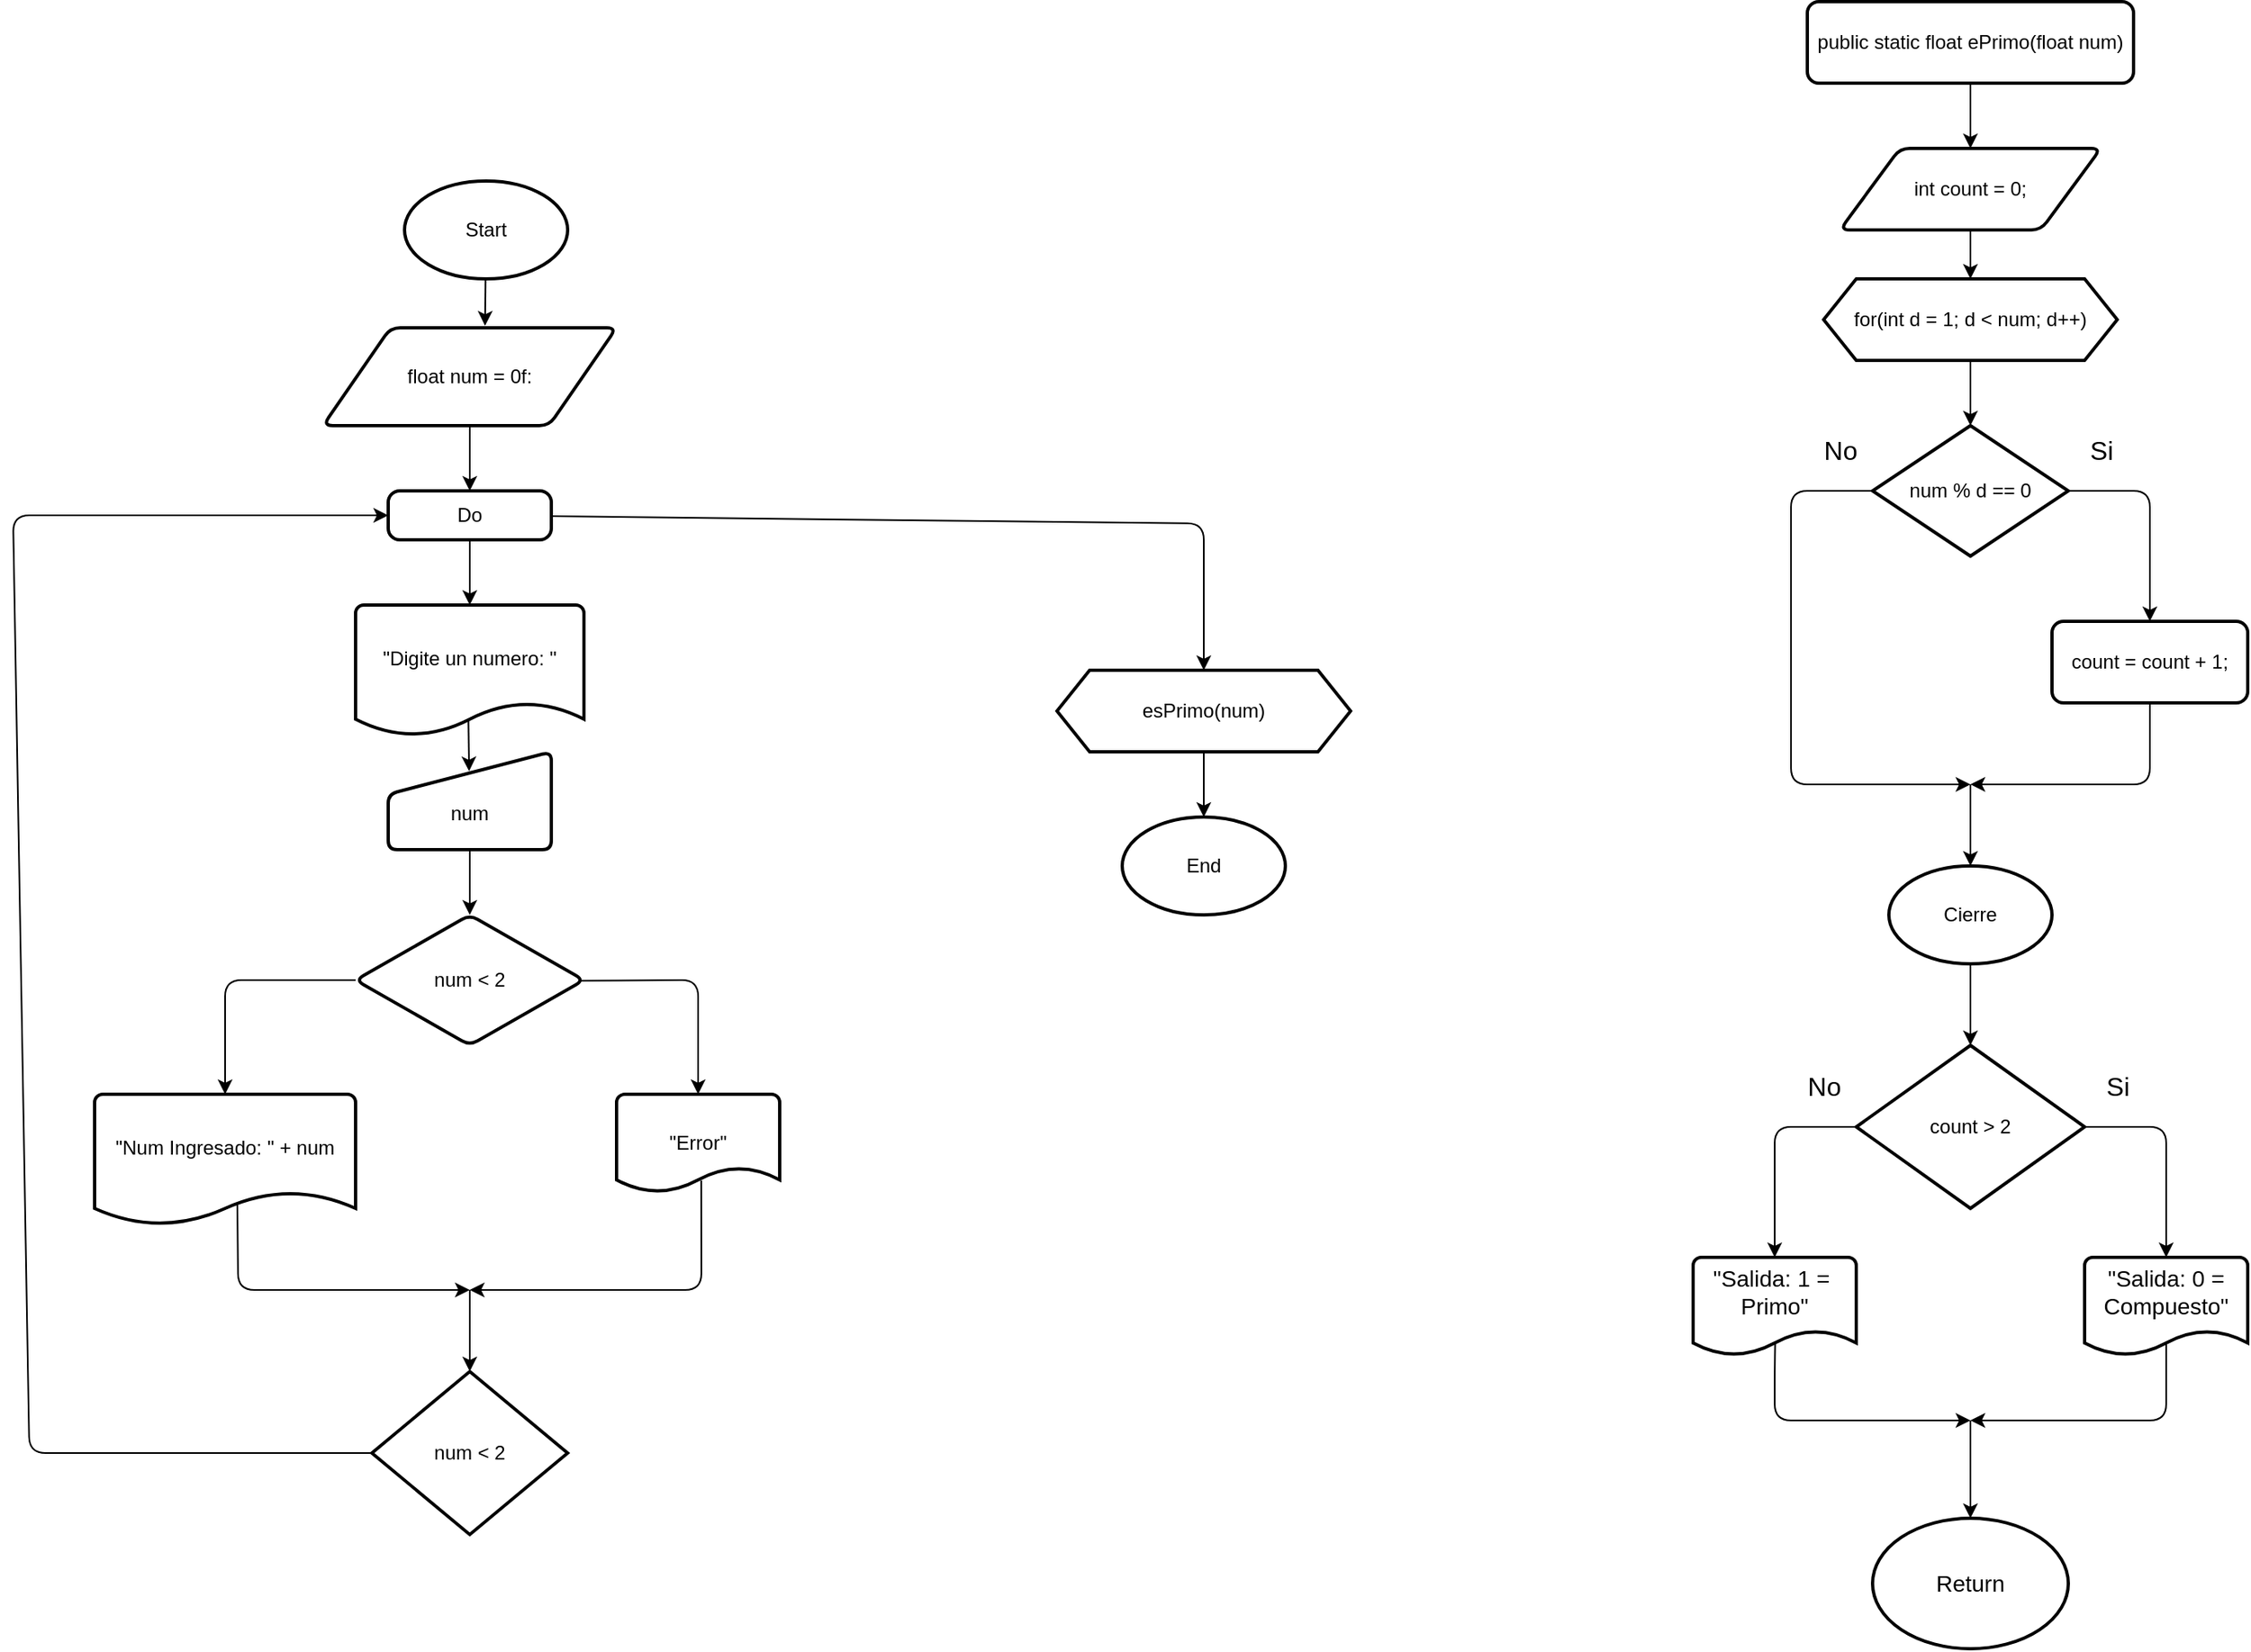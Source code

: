 <mxfile>
    <diagram id="1YrWOdeqcBVy9ykdTSkO" name="Page-1">
        <mxGraphModel dx="2623" dy="2021" grid="1" gridSize="10" guides="1" tooltips="1" connect="1" arrows="1" fold="1" page="1" pageScale="1" pageWidth="850" pageHeight="1100" math="0" shadow="0">
            <root>
                <mxCell id="0"/>
                <mxCell id="1" parent="0"/>
                <mxCell id="2" value="Start" style="strokeWidth=2;html=1;shape=mxgraph.flowchart.start_1;whiteSpace=wrap;" parent="1" vertex="1">
                    <mxGeometry x="80" y="30" width="100" height="60" as="geometry"/>
                </mxCell>
                <mxCell id="8" style="edgeStyle=none;html=1;" parent="1" source="22" target="7" edge="1">
                    <mxGeometry relative="1" as="geometry"/>
                </mxCell>
                <mxCell id="3" value="float num = 0f:" style="shape=parallelogram;html=1;strokeWidth=2;perimeter=parallelogramPerimeter;whiteSpace=wrap;rounded=1;arcSize=12;size=0.23;" parent="1" vertex="1">
                    <mxGeometry x="30" y="120" width="180" height="60" as="geometry"/>
                </mxCell>
                <mxCell id="6" style="edgeStyle=none;html=1;entryX=0.552;entryY=-0.021;entryDx=0;entryDy=0;entryPerimeter=0;" parent="1" source="2" target="3" edge="1">
                    <mxGeometry relative="1" as="geometry"/>
                </mxCell>
                <mxCell id="7" value="&quot;Digite un numero: &quot;&lt;div&gt;&lt;br&gt;&lt;/div&gt;" style="strokeWidth=2;html=1;shape=mxgraph.flowchart.document2;whiteSpace=wrap;size=0.25;" parent="1" vertex="1">
                    <mxGeometry x="50" y="290" width="140" height="80" as="geometry"/>
                </mxCell>
                <mxCell id="13" value="" style="edgeStyle=none;html=1;" edge="1" parent="1" source="10" target="12">
                    <mxGeometry relative="1" as="geometry"/>
                </mxCell>
                <mxCell id="10" value="&lt;div&gt;&lt;br&gt;&lt;/div&gt;&lt;div&gt;num&lt;/div&gt;" style="html=1;strokeWidth=2;shape=manualInput;whiteSpace=wrap;rounded=1;size=26;arcSize=11;" parent="1" vertex="1">
                    <mxGeometry x="70" y="380" width="100" height="60" as="geometry"/>
                </mxCell>
                <mxCell id="11" value="" style="edgeStyle=none;orthogonalLoop=1;jettySize=auto;html=1;exitX=0.494;exitY=0.881;exitDx=0;exitDy=0;exitPerimeter=0;entryX=0.496;entryY=0.198;entryDx=0;entryDy=0;entryPerimeter=0;" parent="1" source="7" target="10" edge="1">
                    <mxGeometry width="100" relative="1" as="geometry">
                        <mxPoint x="80" y="380" as="sourcePoint"/>
                        <mxPoint x="180" y="380" as="targetPoint"/>
                        <Array as="points"/>
                    </mxGeometry>
                </mxCell>
                <mxCell id="14" style="edgeStyle=none;html=1;entryX=0.5;entryY=0;entryDx=0;entryDy=0;entryPerimeter=0;" edge="1" parent="1" source="12" target="16">
                    <mxGeometry relative="1" as="geometry">
                        <mxPoint x="-30" y="520" as="targetPoint"/>
                        <Array as="points">
                            <mxPoint x="-30" y="520"/>
                        </Array>
                    </mxGeometry>
                </mxCell>
                <mxCell id="15" style="edgeStyle=none;html=1;entryX=0.5;entryY=0;entryDx=0;entryDy=0;entryPerimeter=0;exitX=0.975;exitY=0.505;exitDx=0;exitDy=0;exitPerimeter=0;" edge="1" parent="1" source="12" target="17">
                    <mxGeometry relative="1" as="geometry">
                        <mxPoint x="270" y="520" as="targetPoint"/>
                        <Array as="points">
                            <mxPoint x="260" y="520"/>
                        </Array>
                    </mxGeometry>
                </mxCell>
                <mxCell id="12" value="num &amp;lt; 2" style="rhombus;whiteSpace=wrap;html=1;strokeWidth=2;rounded=1;arcSize=11;" vertex="1" parent="1">
                    <mxGeometry x="50" y="480" width="140" height="80" as="geometry"/>
                </mxCell>
                <mxCell id="18" style="edgeStyle=none;html=1;exitX=0.547;exitY=0.847;exitDx=0;exitDy=0;exitPerimeter=0;" edge="1" parent="1" source="16">
                    <mxGeometry relative="1" as="geometry">
                        <mxPoint x="120" y="710" as="targetPoint"/>
                        <Array as="points">
                            <mxPoint x="-22" y="710"/>
                        </Array>
                    </mxGeometry>
                </mxCell>
                <mxCell id="16" value="&quot;Num Ingresado: &quot; + num&lt;div&gt;&lt;br&gt;&lt;/div&gt;" style="strokeWidth=2;html=1;shape=mxgraph.flowchart.document2;whiteSpace=wrap;size=0.25;" vertex="1" parent="1">
                    <mxGeometry x="-110" y="590" width="160" height="80" as="geometry"/>
                </mxCell>
                <mxCell id="19" style="edgeStyle=none;html=1;exitX=0.519;exitY=0.881;exitDx=0;exitDy=0;exitPerimeter=0;" edge="1" parent="1" source="17">
                    <mxGeometry relative="1" as="geometry">
                        <mxPoint x="120" y="710" as="targetPoint"/>
                        <Array as="points">
                            <mxPoint x="262" y="710"/>
                        </Array>
                    </mxGeometry>
                </mxCell>
                <mxCell id="17" value="&quot;Error&quot;" style="strokeWidth=2;html=1;shape=mxgraph.flowchart.document2;whiteSpace=wrap;size=0.25;" vertex="1" parent="1">
                    <mxGeometry x="210" y="590" width="100" height="60" as="geometry"/>
                </mxCell>
                <mxCell id="20" value="" style="edgeStyle=none;orthogonalLoop=1;jettySize=auto;html=1;" edge="1" parent="1">
                    <mxGeometry width="100" relative="1" as="geometry">
                        <mxPoint x="120" y="710" as="sourcePoint"/>
                        <mxPoint x="120" y="760" as="targetPoint"/>
                        <Array as="points"/>
                    </mxGeometry>
                </mxCell>
                <mxCell id="21" value="" style="edgeStyle=none;html=1;" edge="1" parent="1" source="3" target="22">
                    <mxGeometry relative="1" as="geometry">
                        <mxPoint x="120" y="180" as="sourcePoint"/>
                        <mxPoint x="120" y="290" as="targetPoint"/>
                    </mxGeometry>
                </mxCell>
                <mxCell id="25" style="edgeStyle=none;html=1;entryX=0.5;entryY=0;entryDx=0;entryDy=0;" edge="1" parent="1" source="22" target="57">
                    <mxGeometry relative="1" as="geometry">
                        <mxPoint x="420" y="235" as="targetPoint"/>
                        <Array as="points">
                            <mxPoint x="570" y="240"/>
                        </Array>
                    </mxGeometry>
                </mxCell>
                <mxCell id="22" value="Do" style="rounded=1;whiteSpace=wrap;html=1;absoluteArcSize=1;arcSize=14;strokeWidth=2;" vertex="1" parent="1">
                    <mxGeometry x="70" y="220" width="100" height="30" as="geometry"/>
                </mxCell>
                <mxCell id="24" style="edgeStyle=none;html=1;" edge="1" parent="1" source="23" target="22">
                    <mxGeometry relative="1" as="geometry">
                        <Array as="points">
                            <mxPoint x="-150" y="810"/>
                            <mxPoint x="-160" y="235"/>
                        </Array>
                    </mxGeometry>
                </mxCell>
                <mxCell id="23" value="num &amp;lt; 2" style="strokeWidth=2;html=1;shape=mxgraph.flowchart.decision;whiteSpace=wrap;" vertex="1" parent="1">
                    <mxGeometry x="60" y="760" width="120" height="100" as="geometry"/>
                </mxCell>
                <mxCell id="29" style="edgeStyle=none;html=1;entryX=0.5;entryY=0;entryDx=0;entryDy=0;" edge="1" parent="1" source="26" target="27">
                    <mxGeometry relative="1" as="geometry"/>
                </mxCell>
                <mxCell id="26" value="public static float ePrimo(float num)" style="rounded=1;whiteSpace=wrap;html=1;absoluteArcSize=1;arcSize=14;strokeWidth=2;" vertex="1" parent="1">
                    <mxGeometry x="940" y="-80" width="200" height="50" as="geometry"/>
                </mxCell>
                <mxCell id="31" style="edgeStyle=none;html=1;entryX=0.5;entryY=0;entryDx=0;entryDy=0;" edge="1" parent="1" source="27" target="30">
                    <mxGeometry relative="1" as="geometry"/>
                </mxCell>
                <mxCell id="27" value="int count = 0;" style="shape=parallelogram;html=1;strokeWidth=2;perimeter=parallelogramPerimeter;whiteSpace=wrap;rounded=1;arcSize=12;size=0.23;" vertex="1" parent="1">
                    <mxGeometry x="960" y="10" width="160" height="50" as="geometry"/>
                </mxCell>
                <mxCell id="33" value="" style="edgeStyle=none;html=1;" edge="1" parent="1" source="30" target="32">
                    <mxGeometry relative="1" as="geometry"/>
                </mxCell>
                <mxCell id="30" value="for(int d = 1; d &amp;lt; num; d++)" style="shape=hexagon;perimeter=hexagonPerimeter2;whiteSpace=wrap;html=1;fixedSize=1;rounded=0;strokeWidth=2;" vertex="1" parent="1">
                    <mxGeometry x="950" y="90" width="180" height="50" as="geometry"/>
                </mxCell>
                <mxCell id="34" style="edgeStyle=none;html=1;exitX=0;exitY=0.5;exitDx=0;exitDy=0;" edge="1" parent="1" source="32">
                    <mxGeometry relative="1" as="geometry">
                        <mxPoint x="1040" y="400" as="targetPoint"/>
                        <Array as="points">
                            <mxPoint x="930" y="220"/>
                            <mxPoint x="930" y="400"/>
                        </Array>
                    </mxGeometry>
                </mxCell>
                <mxCell id="36" style="edgeStyle=none;html=1;entryX=0.5;entryY=0;entryDx=0;entryDy=0;exitX=1;exitY=0.5;exitDx=0;exitDy=0;" edge="1" parent="1" source="32" target="35">
                    <mxGeometry relative="1" as="geometry">
                        <Array as="points">
                            <mxPoint x="1150" y="220"/>
                        </Array>
                    </mxGeometry>
                </mxCell>
                <mxCell id="32" value="num % d == 0" style="rhombus;whiteSpace=wrap;html=1;rounded=0;strokeWidth=2;" vertex="1" parent="1">
                    <mxGeometry x="980" y="180" width="120" height="80" as="geometry"/>
                </mxCell>
                <mxCell id="37" style="edgeStyle=none;html=1;" edge="1" parent="1" source="35">
                    <mxGeometry relative="1" as="geometry">
                        <mxPoint x="1040" y="400" as="targetPoint"/>
                        <Array as="points">
                            <mxPoint x="1150" y="400"/>
                        </Array>
                    </mxGeometry>
                </mxCell>
                <mxCell id="35" value="count = count + 1;" style="rounded=1;whiteSpace=wrap;html=1;absoluteArcSize=1;arcSize=14;strokeWidth=2;" vertex="1" parent="1">
                    <mxGeometry x="1090" y="300" width="120" height="50" as="geometry"/>
                </mxCell>
                <mxCell id="38" value="" style="edgeStyle=none;orthogonalLoop=1;jettySize=auto;html=1;" edge="1" parent="1">
                    <mxGeometry width="100" relative="1" as="geometry">
                        <mxPoint x="1040" y="400" as="sourcePoint"/>
                        <mxPoint x="1040" y="450" as="targetPoint"/>
                        <Array as="points"/>
                    </mxGeometry>
                </mxCell>
                <mxCell id="39" value="Cierre" style="strokeWidth=2;html=1;shape=mxgraph.flowchart.start_1;whiteSpace=wrap;shadow=0;" vertex="1" parent="1">
                    <mxGeometry x="990" y="450" width="100" height="60" as="geometry"/>
                </mxCell>
                <mxCell id="40" value="count &amp;gt; 2" style="strokeWidth=2;html=1;shape=mxgraph.flowchart.decision;whiteSpace=wrap;" vertex="1" parent="1">
                    <mxGeometry x="970" y="560" width="140" height="100" as="geometry"/>
                </mxCell>
                <mxCell id="41" style="edgeStyle=none;html=1;entryX=0.5;entryY=0;entryDx=0;entryDy=0;entryPerimeter=0;" edge="1" parent="1" source="39" target="40">
                    <mxGeometry relative="1" as="geometry"/>
                </mxCell>
                <mxCell id="42" value="Si" style="text;html=1;align=center;verticalAlign=middle;resizable=0;points=[];autosize=1;strokeColor=none;fillColor=none;fontSize=16;" vertex="1" parent="1">
                    <mxGeometry x="1100" y="180" width="40" height="30" as="geometry"/>
                </mxCell>
                <mxCell id="44" value="No" style="text;html=1;align=center;verticalAlign=middle;resizable=0;points=[];autosize=1;strokeColor=none;fillColor=none;fontSize=16;" vertex="1" parent="1">
                    <mxGeometry x="940" y="180" width="40" height="30" as="geometry"/>
                </mxCell>
                <mxCell id="45" style="edgeStyle=none;html=1;exitX=0.503;exitY=0.858;exitDx=0;exitDy=0;exitPerimeter=0;" edge="1" parent="1" source="51">
                    <mxGeometry relative="1" as="geometry">
                        <mxPoint x="1040" y="790" as="targetPoint"/>
                        <mxPoint x="970" y="610" as="sourcePoint"/>
                        <Array as="points">
                            <mxPoint x="920" y="760"/>
                            <mxPoint x="920" y="790"/>
                        </Array>
                    </mxGeometry>
                </mxCell>
                <mxCell id="46" style="edgeStyle=none;html=1;entryX=0.5;entryY=0;entryDx=0;entryDy=0;exitX=1;exitY=0.5;exitDx=0;exitDy=0;" edge="1" parent="1">
                    <mxGeometry relative="1" as="geometry">
                        <mxPoint x="1110" y="610" as="sourcePoint"/>
                        <mxPoint x="1160" y="690" as="targetPoint"/>
                        <Array as="points">
                            <mxPoint x="1160" y="610"/>
                        </Array>
                    </mxGeometry>
                </mxCell>
                <mxCell id="47" style="edgeStyle=none;html=1;exitX=0.5;exitY=0.859;exitDx=0;exitDy=0;exitPerimeter=0;" edge="1" source="49" parent="1">
                    <mxGeometry relative="1" as="geometry">
                        <mxPoint x="1040" y="790" as="targetPoint"/>
                        <mxPoint x="1160" y="740" as="sourcePoint"/>
                        <Array as="points">
                            <mxPoint x="1160" y="790"/>
                        </Array>
                    </mxGeometry>
                </mxCell>
                <mxCell id="49" value="&quot;Salida: 0 = Compuesto&quot;&lt;div&gt;&lt;br&gt;&lt;/div&gt;" style="strokeWidth=2;html=1;shape=mxgraph.flowchart.document2;whiteSpace=wrap;size=0.25;fontSize=14;" vertex="1" parent="1">
                    <mxGeometry x="1110" y="690" width="100" height="60" as="geometry"/>
                </mxCell>
                <mxCell id="52" value="" style="edgeStyle=none;html=1;exitX=0;exitY=0.5;exitDx=0;exitDy=0;entryX=0.5;entryY=0;entryDx=0;entryDy=0;entryPerimeter=0;" edge="1" parent="1" target="51">
                    <mxGeometry relative="1" as="geometry">
                        <mxPoint x="1030" y="790" as="targetPoint"/>
                        <mxPoint x="970" y="610" as="sourcePoint"/>
                        <Array as="points">
                            <mxPoint x="920" y="610"/>
                        </Array>
                    </mxGeometry>
                </mxCell>
                <mxCell id="51" value="&quot;Salida: 1 =&amp;nbsp; Primo&quot;&lt;div&gt;&lt;br&gt;&lt;/div&gt;" style="strokeWidth=2;html=1;shape=mxgraph.flowchart.document2;whiteSpace=wrap;size=0.25;fontSize=14;" vertex="1" parent="1">
                    <mxGeometry x="870" y="690" width="100" height="60" as="geometry"/>
                </mxCell>
                <mxCell id="53" value="Si" style="text;html=1;align=center;verticalAlign=middle;resizable=0;points=[];autosize=1;strokeColor=none;fillColor=none;fontSize=16;" vertex="1" parent="1">
                    <mxGeometry x="1110" y="570" width="40" height="30" as="geometry"/>
                </mxCell>
                <mxCell id="54" value="No" style="text;html=1;align=center;verticalAlign=middle;resizable=0;points=[];autosize=1;strokeColor=none;fillColor=none;fontSize=16;" vertex="1" parent="1">
                    <mxGeometry x="930" y="570" width="40" height="30" as="geometry"/>
                </mxCell>
                <mxCell id="55" value="" style="edgeStyle=none;orthogonalLoop=1;jettySize=auto;html=1;" edge="1" parent="1">
                    <mxGeometry width="100" relative="1" as="geometry">
                        <mxPoint x="1040" y="790" as="sourcePoint"/>
                        <mxPoint x="1040" y="850" as="targetPoint"/>
                        <Array as="points"/>
                    </mxGeometry>
                </mxCell>
                <mxCell id="56" value="Return" style="ellipse;whiteSpace=wrap;html=1;fontSize=14;strokeWidth=2;" vertex="1" parent="1">
                    <mxGeometry x="980" y="850" width="120" height="80" as="geometry"/>
                </mxCell>
                <mxCell id="57" value="esPrimo(num)" style="shape=hexagon;perimeter=hexagonPerimeter2;whiteSpace=wrap;html=1;fixedSize=1;rounded=0;strokeWidth=2;" vertex="1" parent="1">
                    <mxGeometry x="480" y="330" width="180" height="50" as="geometry"/>
                </mxCell>
                <mxCell id="58" value="End" style="strokeWidth=2;html=1;shape=mxgraph.flowchart.start_1;whiteSpace=wrap;" vertex="1" parent="1">
                    <mxGeometry x="520" y="420" width="100" height="60" as="geometry"/>
                </mxCell>
                <mxCell id="59" style="edgeStyle=none;html=1;entryX=0.5;entryY=0;entryDx=0;entryDy=0;entryPerimeter=0;" edge="1" parent="1" source="57" target="58">
                    <mxGeometry relative="1" as="geometry"/>
                </mxCell>
            </root>
        </mxGraphModel>
    </diagram>
</mxfile>